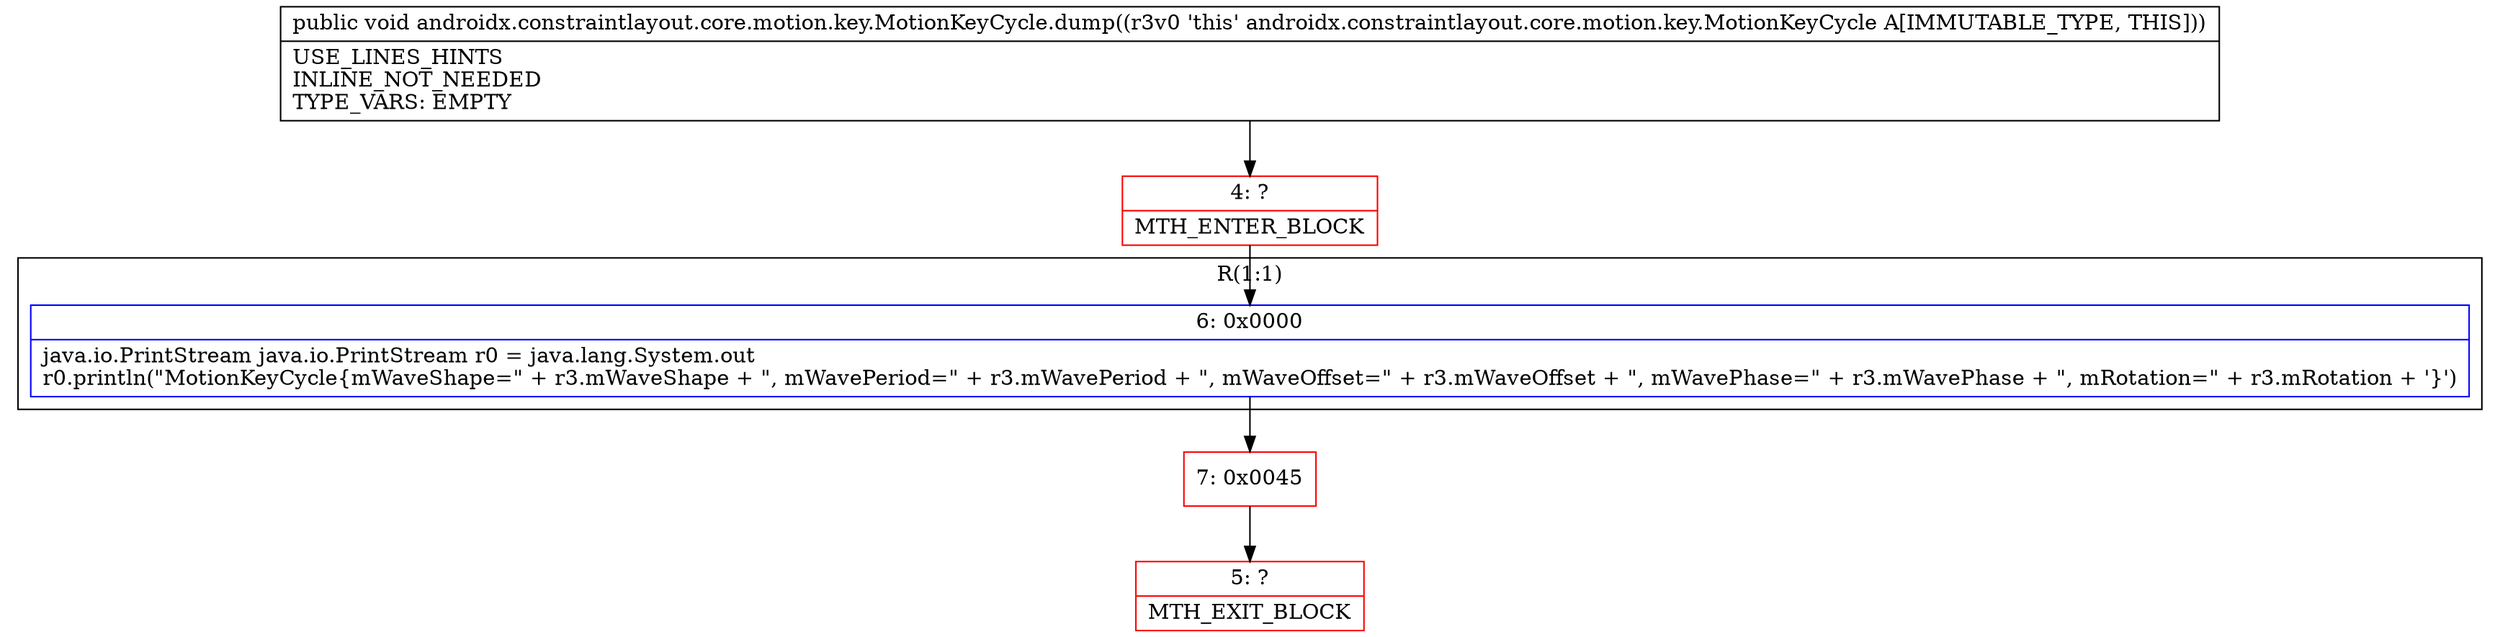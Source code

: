 digraph "CFG forandroidx.constraintlayout.core.motion.key.MotionKeyCycle.dump()V" {
subgraph cluster_Region_912044547 {
label = "R(1:1)";
node [shape=record,color=blue];
Node_6 [shape=record,label="{6\:\ 0x0000|java.io.PrintStream java.io.PrintStream r0 = java.lang.System.out\lr0.println(\"MotionKeyCycle\{mWaveShape=\" + r3.mWaveShape + \", mWavePeriod=\" + r3.mWavePeriod + \", mWaveOffset=\" + r3.mWaveOffset + \", mWavePhase=\" + r3.mWavePhase + \", mRotation=\" + r3.mRotation + '\}')\l}"];
}
Node_4 [shape=record,color=red,label="{4\:\ ?|MTH_ENTER_BLOCK\l}"];
Node_7 [shape=record,color=red,label="{7\:\ 0x0045}"];
Node_5 [shape=record,color=red,label="{5\:\ ?|MTH_EXIT_BLOCK\l}"];
MethodNode[shape=record,label="{public void androidx.constraintlayout.core.motion.key.MotionKeyCycle.dump((r3v0 'this' androidx.constraintlayout.core.motion.key.MotionKeyCycle A[IMMUTABLE_TYPE, THIS]))  | USE_LINES_HINTS\lINLINE_NOT_NEEDED\lTYPE_VARS: EMPTY\l}"];
MethodNode -> Node_4;Node_6 -> Node_7;
Node_4 -> Node_6;
Node_7 -> Node_5;
}

